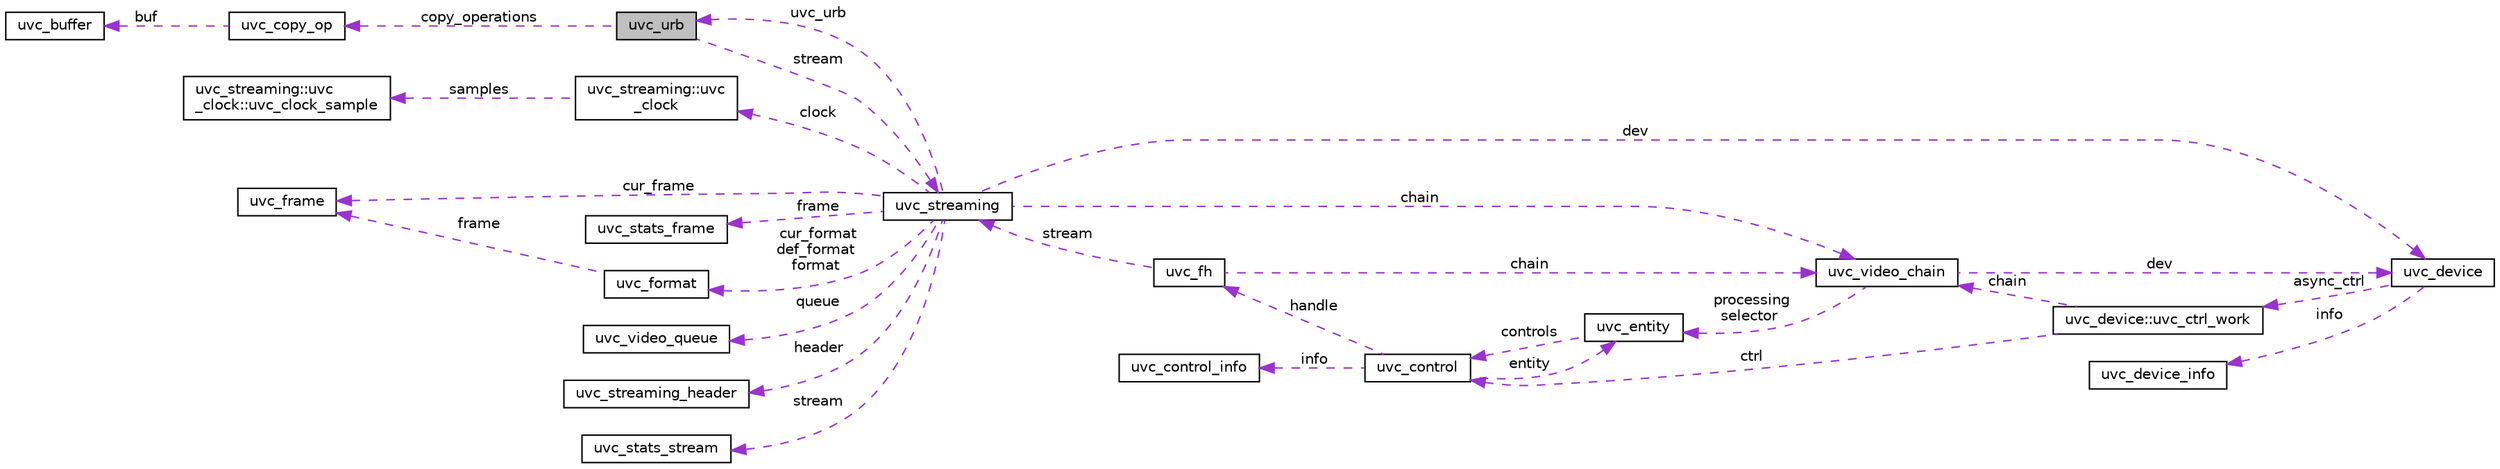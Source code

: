 digraph "uvc_urb"
{
 // LATEX_PDF_SIZE
  edge [fontname="Helvetica",fontsize="10",labelfontname="Helvetica",labelfontsize="10"];
  node [fontname="Helvetica",fontsize="10",shape=record];
  rankdir="LR";
  Node1 [label="uvc_urb",height=0.2,width=0.4,color="black", fillcolor="grey75", style="filled", fontcolor="black",tooltip=" "];
  Node2 -> Node1 [dir="back",color="darkorchid3",fontsize="10",style="dashed",label=" copy_operations" ,fontname="Helvetica"];
  Node2 [label="uvc_copy_op",height=0.2,width=0.4,color="black", fillcolor="white", style="filled",URL="$structuvc__copy__op.html",tooltip=" "];
  Node3 -> Node2 [dir="back",color="darkorchid3",fontsize="10",style="dashed",label=" buf" ,fontname="Helvetica"];
  Node3 [label="uvc_buffer",height=0.2,width=0.4,color="black", fillcolor="white", style="filled",URL="$structuvc__buffer.html",tooltip=" "];
  Node4 -> Node1 [dir="back",color="darkorchid3",fontsize="10",style="dashed",label=" stream" ,fontname="Helvetica"];
  Node4 [label="uvc_streaming",height=0.2,width=0.4,color="black", fillcolor="white", style="filled",URL="$structuvc__streaming.html",tooltip=" "];
  Node5 -> Node4 [dir="back",color="darkorchid3",fontsize="10",style="dashed",label=" clock" ,fontname="Helvetica"];
  Node5 [label="uvc_streaming::uvc\l_clock",height=0.2,width=0.4,color="black", fillcolor="white", style="filled",URL="$structuvc__streaming_1_1uvc__clock.html",tooltip=" "];
  Node6 -> Node5 [dir="back",color="darkorchid3",fontsize="10",style="dashed",label=" samples" ,fontname="Helvetica"];
  Node6 [label="uvc_streaming::uvc\l_clock::uvc_clock_sample",height=0.2,width=0.4,color="black", fillcolor="white", style="filled",URL="$structuvc__streaming_1_1uvc__clock_1_1uvc__clock__sample.html",tooltip=" "];
  Node7 -> Node4 [dir="back",color="darkorchid3",fontsize="10",style="dashed",label=" chain" ,fontname="Helvetica"];
  Node7 [label="uvc_video_chain",height=0.2,width=0.4,color="black", fillcolor="white", style="filled",URL="$structuvc__video__chain.html",tooltip=" "];
  Node8 -> Node7 [dir="back",color="darkorchid3",fontsize="10",style="dashed",label=" processing\nselector" ,fontname="Helvetica"];
  Node8 [label="uvc_entity",height=0.2,width=0.4,color="black", fillcolor="white", style="filled",URL="$structuvc__entity.html",tooltip=" "];
  Node9 -> Node8 [dir="back",color="darkorchid3",fontsize="10",style="dashed",label=" controls" ,fontname="Helvetica"];
  Node9 [label="uvc_control",height=0.2,width=0.4,color="black", fillcolor="white", style="filled",URL="$structuvc__control.html",tooltip=" "];
  Node8 -> Node9 [dir="back",color="darkorchid3",fontsize="10",style="dashed",label=" entity" ,fontname="Helvetica"];
  Node10 -> Node9 [dir="back",color="darkorchid3",fontsize="10",style="dashed",label=" info" ,fontname="Helvetica"];
  Node10 [label="uvc_control_info",height=0.2,width=0.4,color="black", fillcolor="white", style="filled",URL="$structuvc__control__info.html",tooltip=" "];
  Node11 -> Node9 [dir="back",color="darkorchid3",fontsize="10",style="dashed",label=" handle" ,fontname="Helvetica"];
  Node11 [label="uvc_fh",height=0.2,width=0.4,color="black", fillcolor="white", style="filled",URL="$structuvc__fh.html",tooltip=" "];
  Node7 -> Node11 [dir="back",color="darkorchid3",fontsize="10",style="dashed",label=" chain" ,fontname="Helvetica"];
  Node4 -> Node11 [dir="back",color="darkorchid3",fontsize="10",style="dashed",label=" stream" ,fontname="Helvetica"];
  Node12 -> Node7 [dir="back",color="darkorchid3",fontsize="10",style="dashed",label=" dev" ,fontname="Helvetica"];
  Node12 [label="uvc_device",height=0.2,width=0.4,color="black", fillcolor="white", style="filled",URL="$structuvc__device.html",tooltip=" "];
  Node13 -> Node12 [dir="back",color="darkorchid3",fontsize="10",style="dashed",label=" async_ctrl" ,fontname="Helvetica"];
  Node13 [label="uvc_device::uvc_ctrl_work",height=0.2,width=0.4,color="black", fillcolor="white", style="filled",URL="$structuvc__device_1_1uvc__ctrl__work.html",tooltip=" "];
  Node7 -> Node13 [dir="back",color="darkorchid3",fontsize="10",style="dashed",label=" chain" ,fontname="Helvetica"];
  Node9 -> Node13 [dir="back",color="darkorchid3",fontsize="10",style="dashed",label=" ctrl" ,fontname="Helvetica"];
  Node14 -> Node12 [dir="back",color="darkorchid3",fontsize="10",style="dashed",label=" info" ,fontname="Helvetica"];
  Node14 [label="uvc_device_info",height=0.2,width=0.4,color="black", fillcolor="white", style="filled",URL="$structuvc__device__info.html",tooltip=" "];
  Node1 -> Node4 [dir="back",color="darkorchid3",fontsize="10",style="dashed",label=" uvc_urb" ,fontname="Helvetica"];
  Node15 -> Node4 [dir="back",color="darkorchid3",fontsize="10",style="dashed",label=" cur_frame" ,fontname="Helvetica"];
  Node15 [label="uvc_frame",height=0.2,width=0.4,color="black", fillcolor="white", style="filled",URL="$structuvc__frame.html",tooltip=" "];
  Node16 -> Node4 [dir="back",color="darkorchid3",fontsize="10",style="dashed",label=" frame" ,fontname="Helvetica"];
  Node16 [label="uvc_stats_frame",height=0.2,width=0.4,color="black", fillcolor="white", style="filled",URL="$structuvc__stats__frame.html",tooltip=" "];
  Node17 -> Node4 [dir="back",color="darkorchid3",fontsize="10",style="dashed",label=" cur_format\ndef_format\nformat" ,fontname="Helvetica"];
  Node17 [label="uvc_format",height=0.2,width=0.4,color="black", fillcolor="white", style="filled",URL="$structuvc__format.html",tooltip=" "];
  Node15 -> Node17 [dir="back",color="darkorchid3",fontsize="10",style="dashed",label=" frame" ,fontname="Helvetica"];
  Node18 -> Node4 [dir="back",color="darkorchid3",fontsize="10",style="dashed",label=" queue" ,fontname="Helvetica"];
  Node18 [label="uvc_video_queue",height=0.2,width=0.4,color="black", fillcolor="white", style="filled",URL="$structuvc__video__queue.html",tooltip=" "];
  Node19 -> Node4 [dir="back",color="darkorchid3",fontsize="10",style="dashed",label=" header" ,fontname="Helvetica"];
  Node19 [label="uvc_streaming_header",height=0.2,width=0.4,color="black", fillcolor="white", style="filled",URL="$structuvc__streaming__header.html",tooltip=" "];
  Node20 -> Node4 [dir="back",color="darkorchid3",fontsize="10",style="dashed",label=" stream" ,fontname="Helvetica"];
  Node20 [label="uvc_stats_stream",height=0.2,width=0.4,color="black", fillcolor="white", style="filled",URL="$structuvc__stats__stream.html",tooltip=" "];
  Node12 -> Node4 [dir="back",color="darkorchid3",fontsize="10",style="dashed",label=" dev" ,fontname="Helvetica"];
}
